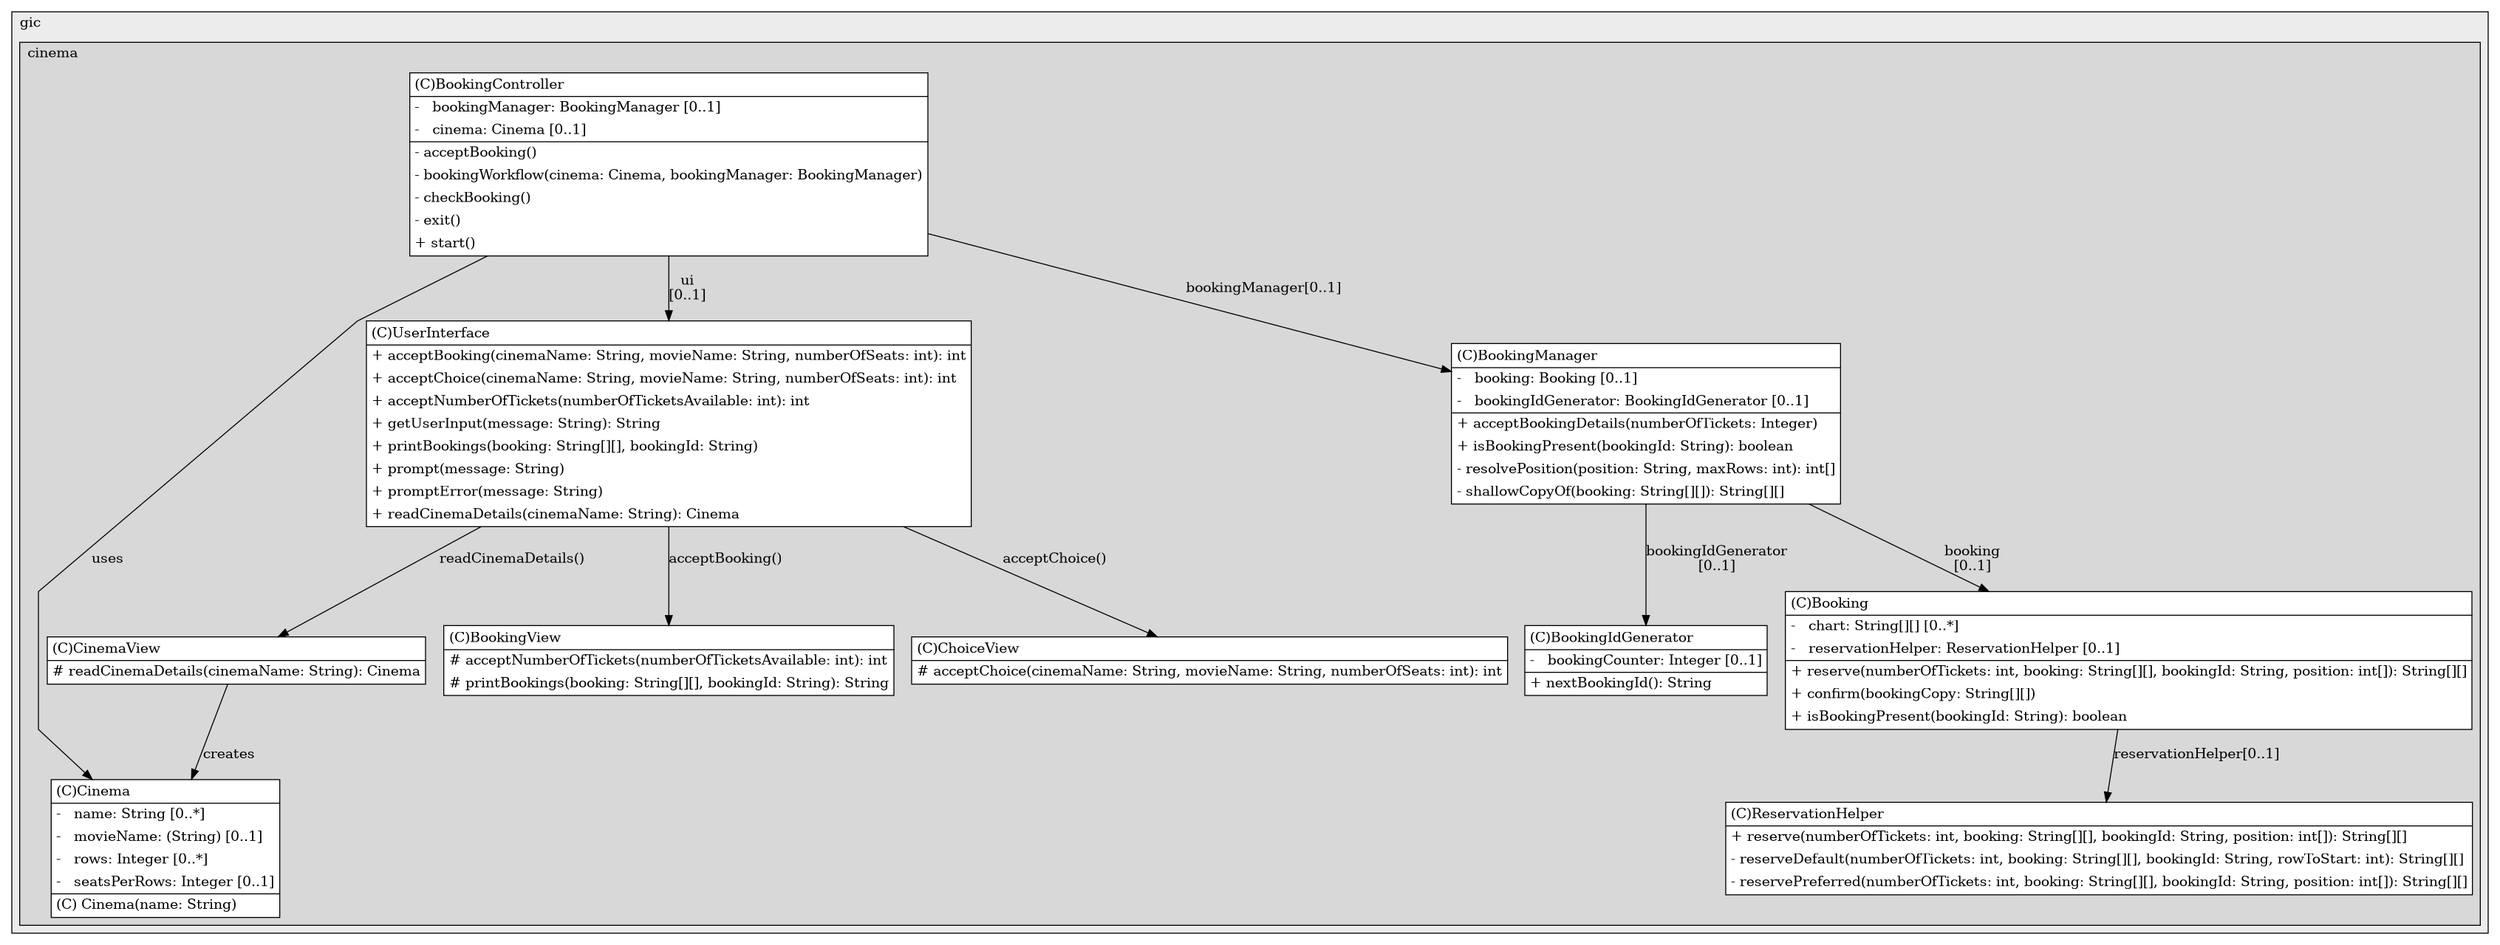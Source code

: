 @startuml

/' diagram meta data start
config=StructureConfiguration;
{
  "projectClassification": {
    "searchMode": "OpenProject", // OpenProject, AllProjects
    "includedProjects": "",
    "pathEndKeywords": "*.impl",
    "isClientPath": "",
    "isClientName": "",
    "isTestPath": "",
    "isTestName": "",
    "isMappingPath": "",
    "isMappingName": "",
    "isDataAccessPath": "",
    "isDataAccessName": "",
    "isDataStructurePath": "",
    "isDataStructureName": "",
    "isInterfaceStructuresPath": "",
    "isInterfaceStructuresName": "",
    "isEntryPointPath": "",
    "isEntryPointName": "",
    "treatFinalFieldsAsMandatory": false
  },
  "graphRestriction": {
    "classPackageExcludeFilter": "",
    "classPackageIncludeFilter": "",
    "classNameExcludeFilter": "",
    "classNameIncludeFilter": "",
    "methodNameExcludeFilter": "",
    "methodNameIncludeFilter": "",
    "removeByInheritance": "", // inheritance/annotation based filtering is done in a second step
    "removeByAnnotation": "",
    "removeByClassPackage": "", // cleanup the graph after inheritance/annotation based filtering is done
    "removeByClassName": "",
    "cutMappings": false,
    "cutEnum": true,
    "cutTests": true,
    "cutClient": true,
    "cutDataAccess": false,
    "cutInterfaceStructures": false,
    "cutDataStructures": false,
    "cutGetterAndSetter": true,
    "cutConstructors": true
  },
  "graphTraversal": {
    "forwardDepth": 3,
    "backwardDepth": 3,
    "classPackageExcludeFilter": "",
    "classPackageIncludeFilter": "",
    "classNameExcludeFilter": "",
    "classNameIncludeFilter": "",
    "methodNameExcludeFilter": "",
    "methodNameIncludeFilter": "",
    "hideMappings": false,
    "hideDataStructures": false,
    "hidePrivateMethods": true,
    "hideInterfaceCalls": true, // indirection: implementation -> interface (is hidden) -> implementation
    "onlyShowApplicationEntryPoints": false, // root node is included
    "useMethodCallsForStructureDiagram": "ForwardOnly" // ForwardOnly, BothDirections, No
  },
  "details": {
    "aggregation": "GroupByClass", // ByClass, GroupByClass, None
    "showClassGenericTypes": true,
    "showMethods": true,
    "showMethodParameterNames": true,
    "showMethodParameterTypes": true,
    "showMethodReturnType": true,
    "showPackageLevels": 2,
    "showDetailedClassStructure": true
  },
  "rootClass": "io.gic.cinema.core.BookingManager",
  "extensionCallbackMethod": "" // qualified.class.name#methodName - signature: public static String method(String)
}
diagram meta data end '/



digraph g {
    rankdir="TB"
    splines=polyline
    

'nodes 
subgraph cluster_102337 { 
   	label=gic
	labeljust=l
	fillcolor="#ececec"
	style=filled
   
   subgraph cluster_1979448766 { 
   	label=cinema
	labeljust=l
	fillcolor="#d8d8d8"
	style=filled
   
   Booking1055333420[
	label=<<TABLE BORDER="1" CELLBORDER="0" CELLPADDING="4" CELLSPACING="0">
<TR><TD ALIGN="LEFT" >(C)Booking</TD></TR>
<HR/>
<TR><TD ALIGN="LEFT" >-   chart: String[][] [0..*]</TD></TR>
<TR><TD ALIGN="LEFT" >-   reservationHelper: ReservationHelper [0..1]</TD></TR>
<HR/>
<TR><TD ALIGN="LEFT" >+ reserve(numberOfTickets: int, booking: String[][], bookingId: String, position: int[]): String[][]</TD></TR>
<TR><TD ALIGN="LEFT" >+ confirm(bookingCopy: String[][])</TD></TR>
<TR><TD ALIGN="LEFT" >+ isBookingPresent(bookingId: String): boolean</TD></TR>
</TABLE>>
	style=filled
	margin=0
	shape=plaintext
	fillcolor="#FFFFFF"
];

   Cinema1055333420[
	label=<<TABLE BORDER="1" CELLBORDER="0" CELLPADDING="4" CELLSPACING="0">
<TR><TD ALIGN="LEFT" >(C)Cinema</TD></TR>
<HR/>
<TR><TD ALIGN="LEFT" >-   name: String [0..*]</TD></TR>
<TR><TD ALIGN="LEFT" >-   movieName: (String) [0..1]</TD></TR>
<TR><TD ALIGN="LEFT" >-   rows: Integer [0..*]</TD></TR>
<TR><TD ALIGN="LEFT" >-   seatsPerRows: Integer [0..1]</TD></TR>
<HR/>

<TR><TD ALIGN="LEFT" >(C) Cinema(name: String)</TD></TR>
</TABLE>>
	style=filled
	margin=0
	shape=plaintext
	fillcolor="#FFFFFF"
];


BookingController1890563844[
	label=<<TABLE BORDER="1" CELLBORDER="0" CELLPADDING="4" CELLSPACING="0">
<TR><TD ALIGN="LEFT" >(C)BookingController</TD></TR>
<HR/>
<TR><TD ALIGN="LEFT" >-   bookingManager: BookingManager [0..1]</TD></TR>
<TR><TD ALIGN="LEFT" >-   cinema: Cinema [0..1]</TD></TR>
<HR/>
<TR><TD ALIGN="LEFT" >- acceptBooking()</TD></TR>
<TR><TD ALIGN="LEFT" >- bookingWorkflow(cinema: Cinema, bookingManager: BookingManager)</TD></TR>
<TR><TD ALIGN="LEFT" >- checkBooking()</TD></TR>
<TR><TD ALIGN="LEFT" >- exit()</TD></TR>
<TR><TD ALIGN="LEFT" >+ start()</TD></TR>
</TABLE>>
	style=filled
	margin=0
	shape=plaintext
	fillcolor="#FFFFFF"
];

BookingIdGenerator832352519[
	label=<<TABLE BORDER="1" CELLBORDER="0" CELLPADDING="4" CELLSPACING="0">
<TR><TD ALIGN="LEFT" >(C)BookingIdGenerator</TD></TR>
<HR/>
<TR><TD ALIGN="LEFT" >-   bookingCounter: Integer [0..1]</TD></TR>
<HR/>
<TR><TD ALIGN="LEFT" >+ nextBookingId(): String</TD></TR>
</TABLE>>
	style=filled
	margin=0
	shape=plaintext
	fillcolor="#FFFFFF"
];

BookingManager832352519[
	label=<<TABLE BORDER="1" CELLBORDER="0" CELLPADDING="4" CELLSPACING="0">
<TR><TD ALIGN="LEFT" >(C)BookingManager</TD></TR>
<HR/>
<TR><TD ALIGN="LEFT" >-   booking: Booking [0..1]</TD></TR>
<TR><TD ALIGN="LEFT" >-   bookingIdGenerator: BookingIdGenerator [0..1]</TD></TR>
<HR/>
<TR><TD ALIGN="LEFT" >+ acceptBookingDetails(numberOfTickets: Integer)</TD></TR>
<TR><TD ALIGN="LEFT" >+ isBookingPresent(bookingId: String): boolean</TD></TR>
<TR><TD ALIGN="LEFT" >- resolvePosition(position: String, maxRows: int): int[]</TD></TR>
<TR><TD ALIGN="LEFT" >- shallowCopyOf(booking: String[][]): String[][]</TD></TR>
</TABLE>>
	style=filled
	margin=0
	shape=plaintext
	fillcolor="#FFFFFF"
];

BookingView139414012[
	label=<<TABLE BORDER="1" CELLBORDER="0" CELLPADDING="4" CELLSPACING="0">
<TR><TD ALIGN="LEFT" >(C)BookingView</TD></TR>
<HR/>
<TR><TD ALIGN="LEFT" ># acceptNumberOfTickets(numberOfTicketsAvailable: int): int</TD></TR>
<TR><TD ALIGN="LEFT" ># printBookings(booking: String[][], bookingId: String): String</TD></TR>
</TABLE>>
	style=filled
	margin=0
	shape=plaintext
	fillcolor="#FFFFFF"
];

ChoiceView139414012[
	label=<<TABLE BORDER="1" CELLBORDER="0" CELLPADDING="4" CELLSPACING="0">
<TR><TD ALIGN="LEFT" >(C)ChoiceView</TD></TR>
<HR/>
<TR><TD ALIGN="LEFT" ># acceptChoice(cinemaName: String, movieName: String, numberOfSeats: int): int</TD></TR>
</TABLE>>
	style=filled
	margin=0
	shape=plaintext
	fillcolor="#FFFFFF"
];

CinemaView139414012[
	label=<<TABLE BORDER="1" CELLBORDER="0" CELLPADDING="4" CELLSPACING="0">
<TR><TD ALIGN="LEFT" >(C)CinemaView</TD></TR>
<HR/>
<TR><TD ALIGN="LEFT" ># readCinemaDetails(cinemaName: String): Cinema</TD></TR>
</TABLE>>
	style=filled
	margin=0
	shape=plaintext
	fillcolor="#FFFFFF"
];

ReservationHelper832352519[
	label=<<TABLE BORDER="1" CELLBORDER="0" CELLPADDING="4" CELLSPACING="0">
<TR><TD ALIGN="LEFT" >(C)ReservationHelper</TD></TR>
<HR/>
<TR><TD ALIGN="LEFT" >+ reserve(numberOfTickets: int, booking: String[][], bookingId: String, position: int[]): String[][]</TD></TR>
<TR><TD ALIGN="LEFT" >- reserveDefault(numberOfTickets: int, booking: String[][], bookingId: String, rowToStart: int): String[][]</TD></TR>
<TR><TD ALIGN="LEFT" >- reservePreferred(numberOfTickets: int, booking: String[][], bookingId: String, position: int[]): String[][]</TD></TR>
</TABLE>>
	style=filled
	margin=0
	shape=plaintext
	fillcolor="#FFFFFF"
];

UserInterface139414012[
	label=<<TABLE BORDER="1" CELLBORDER="0" CELLPADDING="4" CELLSPACING="0">
<TR><TD ALIGN="LEFT" >(C)UserInterface</TD></TR>
<HR/>
<TR><TD ALIGN="LEFT" >+ acceptBooking(cinemaName: String, movieName: String, numberOfSeats: int): int</TD></TR>
<TR><TD ALIGN="LEFT" >+ acceptChoice(cinemaName: String, movieName: String, numberOfSeats: int): int</TD></TR>
<TR><TD ALIGN="LEFT" >+ acceptNumberOfTickets(numberOfTicketsAvailable: int): int</TD></TR>
<TR><TD ALIGN="LEFT" >+ getUserInput(message: String): String</TD></TR>
<TR><TD ALIGN="LEFT" >+ printBookings(booking: String[][], bookingId: String)</TD></TR>
<TR><TD ALIGN="LEFT" >+ prompt(message: String)</TD></TR>
<TR><TD ALIGN="LEFT" >+ promptError(message: String)</TD></TR>
<TR><TD ALIGN="LEFT" >+ readCinemaDetails(cinemaName: String): Cinema</TD></TR>
</TABLE>>
	style=filled
	margin=0
	shape=plaintext
	fillcolor="#FFFFFF"
];
} 
} 

'edges    
Booking1055333420 -> ReservationHelper832352519[label="reservationHelper[0..1]"];
BookingController1890563844 -> BookingManager832352519[label="bookingManager[0..1]"];
BookingManager832352519 -> Booking1055333420[label="booking
[0..1]"];
BookingManager832352519 -> BookingIdGenerator832352519[label="bookingIdGenerator
[0..1]"];
BookingController1890563844 -> UserInterface139414012[label="ui
[0..1]"];
UserInterface139414012 -> ChoiceView139414012[label="acceptChoice()"];
UserInterface139414012 -> CinemaView139414012[label="readCinemaDetails()"];
CinemaView139414012 -> Cinema1055333420[label="creates"]
BookingController1890563844 -> Cinema1055333420[label="uses"];
UserInterface139414012 -> BookingView139414012[label="acceptBooking()"];

}
@enduml